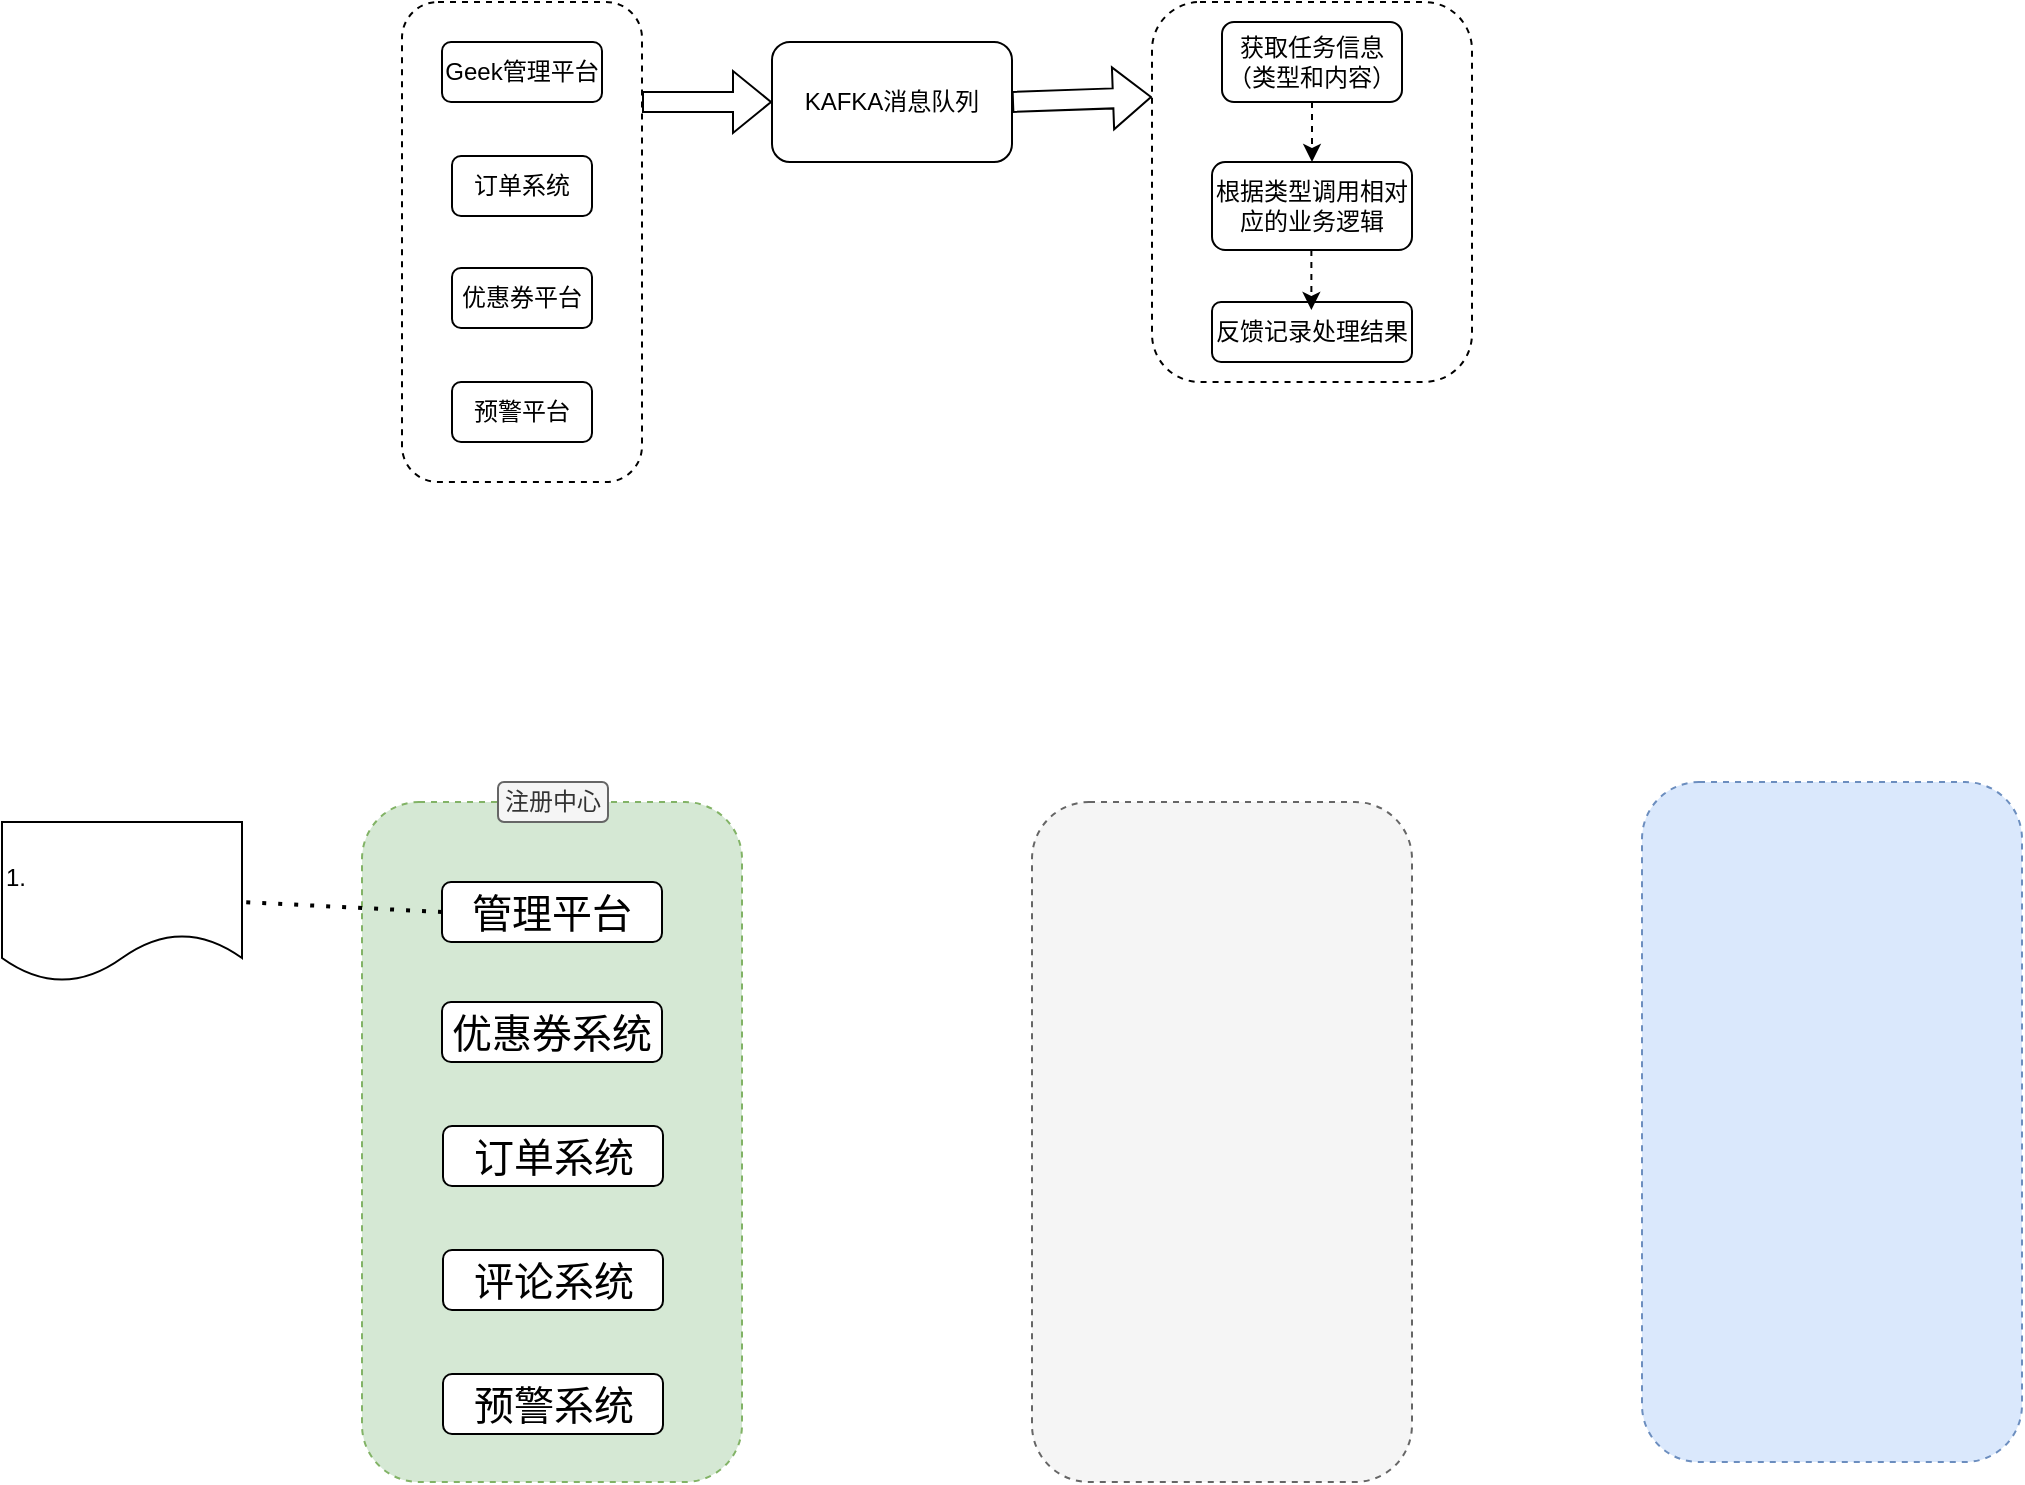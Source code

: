 <mxfile version="21.6.2" type="github">
  <diagram name="第 1 页" id="NAOGwRa4cKEJh-U7dT4i">
    <mxGraphModel dx="1781" dy="689" grid="1" gridSize="10" guides="1" tooltips="1" connect="1" arrows="1" fold="1" page="1" pageScale="1" pageWidth="827" pageHeight="1169" math="0" shadow="0">
      <root>
        <mxCell id="0" />
        <mxCell id="1" parent="0" />
        <mxCell id="9wDteuo_scK86G2xaQAO-7" value="" style="rounded=1;whiteSpace=wrap;html=1;dashed=1;" parent="1" vertex="1">
          <mxGeometry x="50" y="320" width="120" height="240" as="geometry" />
        </mxCell>
        <mxCell id="9wDteuo_scK86G2xaQAO-2" value="KAFKA消息队列" style="rounded=1;whiteSpace=wrap;html=1;" parent="1" vertex="1">
          <mxGeometry x="235" y="340" width="120" height="60" as="geometry" />
        </mxCell>
        <mxCell id="9wDteuo_scK86G2xaQAO-3" value="订单系统" style="rounded=1;whiteSpace=wrap;html=1;" parent="1" vertex="1">
          <mxGeometry x="75" y="397" width="70" height="30" as="geometry" />
        </mxCell>
        <mxCell id="9wDteuo_scK86G2xaQAO-4" value="Geek管理平台" style="rounded=1;whiteSpace=wrap;html=1;" parent="1" vertex="1">
          <mxGeometry x="70" y="340" width="80" height="30" as="geometry" />
        </mxCell>
        <mxCell id="9wDteuo_scK86G2xaQAO-5" value="预警平台" style="rounded=1;whiteSpace=wrap;html=1;" parent="1" vertex="1">
          <mxGeometry x="75" y="510" width="70" height="30" as="geometry" />
        </mxCell>
        <mxCell id="9wDteuo_scK86G2xaQAO-6" value="优惠券平台" style="rounded=1;whiteSpace=wrap;html=1;" parent="1" vertex="1">
          <mxGeometry x="75" y="453" width="70" height="30" as="geometry" />
        </mxCell>
        <mxCell id="9wDteuo_scK86G2xaQAO-8" value="" style="shape=flexArrow;endArrow=classic;html=1;rounded=0;entryX=0;entryY=0.5;entryDx=0;entryDy=0;" parent="1" target="9wDteuo_scK86G2xaQAO-2" edge="1">
          <mxGeometry width="50" height="50" relative="1" as="geometry">
            <mxPoint x="170" y="370" as="sourcePoint" />
            <mxPoint x="350" y="380" as="targetPoint" />
          </mxGeometry>
        </mxCell>
        <mxCell id="9wDteuo_scK86G2xaQAO-9" value="" style="shape=flexArrow;endArrow=classic;html=1;rounded=0;entryX=0;entryY=0.25;entryDx=0;entryDy=0;exitX=1;exitY=0.5;exitDx=0;exitDy=0;" parent="1" source="9wDteuo_scK86G2xaQAO-2" target="9wDteuo_scK86G2xaQAO-10" edge="1">
          <mxGeometry width="50" height="50" relative="1" as="geometry">
            <mxPoint x="370" y="369.38" as="sourcePoint" />
            <mxPoint x="450" y="369.38" as="targetPoint" />
          </mxGeometry>
        </mxCell>
        <mxCell id="9wDteuo_scK86G2xaQAO-10" value="" style="rounded=1;whiteSpace=wrap;html=1;dashed=1;" parent="1" vertex="1">
          <mxGeometry x="425" y="320" width="160" height="190" as="geometry" />
        </mxCell>
        <mxCell id="9wDteuo_scK86G2xaQAO-18" value="获取任务信息（类型和内容）" style="rounded=1;whiteSpace=wrap;html=1;" parent="1" vertex="1">
          <mxGeometry x="460" y="330" width="90" height="40" as="geometry" />
        </mxCell>
        <mxCell id="9wDteuo_scK86G2xaQAO-20" value="根据类型调用相对应的业务逻辑" style="rounded=1;whiteSpace=wrap;html=1;" parent="1" vertex="1">
          <mxGeometry x="455" y="400" width="100" height="44" as="geometry" />
        </mxCell>
        <mxCell id="9wDteuo_scK86G2xaQAO-21" value="" style="endArrow=classic;html=1;rounded=0;exitX=0.5;exitY=1;exitDx=0;exitDy=0;entryX=0.5;entryY=0;entryDx=0;entryDy=0;dashed=1;" parent="1" source="9wDteuo_scK86G2xaQAO-18" target="9wDteuo_scK86G2xaQAO-20" edge="1">
          <mxGeometry width="50" height="50" relative="1" as="geometry">
            <mxPoint x="295" y="490" as="sourcePoint" />
            <mxPoint x="345" y="440" as="targetPoint" />
          </mxGeometry>
        </mxCell>
        <mxCell id="9wDteuo_scK86G2xaQAO-24" value="反馈记录处理结果" style="rounded=1;whiteSpace=wrap;html=1;" parent="1" vertex="1">
          <mxGeometry x="455" y="470" width="100" height="30" as="geometry" />
        </mxCell>
        <mxCell id="9wDteuo_scK86G2xaQAO-25" value="" style="endArrow=classic;html=1;rounded=0;exitX=0.5;exitY=1;exitDx=0;exitDy=0;entryX=0.5;entryY=0;entryDx=0;entryDy=0;dashed=1;" parent="1" edge="1">
          <mxGeometry width="50" height="50" relative="1" as="geometry">
            <mxPoint x="504.69" y="444" as="sourcePoint" />
            <mxPoint x="504.69" y="474" as="targetPoint" />
          </mxGeometry>
        </mxCell>
        <mxCell id="M_dqpOYaqOXfzwQB8Ssg-3" value="" style="rounded=1;whiteSpace=wrap;html=1;dashed=1;fillColor=#d5e8d4;strokeColor=#82b366;" vertex="1" parent="1">
          <mxGeometry x="30" y="720" width="190" height="340" as="geometry" />
        </mxCell>
        <mxCell id="M_dqpOYaqOXfzwQB8Ssg-5" value="注册中心" style="rounded=1;whiteSpace=wrap;html=1;fillColor=#f5f5f5;fontColor=#333333;strokeColor=#666666;" vertex="1" parent="1">
          <mxGeometry x="98" y="710" width="55" height="20" as="geometry" />
        </mxCell>
        <mxCell id="M_dqpOYaqOXfzwQB8Ssg-6" value="&lt;font style=&quot;font-size: 20px;&quot;&gt;管理平台&lt;/font&gt;" style="rounded=1;whiteSpace=wrap;html=1;" vertex="1" parent="1">
          <mxGeometry x="70" y="760" width="110" height="30" as="geometry" />
        </mxCell>
        <mxCell id="M_dqpOYaqOXfzwQB8Ssg-7" value="&lt;font style=&quot;font-size: 20px;&quot;&gt;订单系统&lt;/font&gt;" style="rounded=1;whiteSpace=wrap;html=1;" vertex="1" parent="1">
          <mxGeometry x="70.5" y="882" width="110" height="30" as="geometry" />
        </mxCell>
        <mxCell id="M_dqpOYaqOXfzwQB8Ssg-8" value="&lt;font style=&quot;font-size: 20px;&quot;&gt;预警系统&lt;/font&gt;" style="rounded=1;whiteSpace=wrap;html=1;" vertex="1" parent="1">
          <mxGeometry x="70.5" y="1006" width="110" height="30" as="geometry" />
        </mxCell>
        <mxCell id="M_dqpOYaqOXfzwQB8Ssg-9" value="&lt;font style=&quot;font-size: 20px;&quot;&gt;评论系统&lt;/font&gt;" style="rounded=1;whiteSpace=wrap;html=1;" vertex="1" parent="1">
          <mxGeometry x="70.5" y="944" width="110" height="30" as="geometry" />
        </mxCell>
        <mxCell id="M_dqpOYaqOXfzwQB8Ssg-10" value="&lt;font style=&quot;font-size: 20px;&quot;&gt;优惠券系统&lt;/font&gt;" style="rounded=1;whiteSpace=wrap;html=1;" vertex="1" parent="1">
          <mxGeometry x="70" y="820" width="110" height="30" as="geometry" />
        </mxCell>
        <mxCell id="M_dqpOYaqOXfzwQB8Ssg-11" value="" style="endArrow=none;dashed=1;html=1;dashPattern=1 3;strokeWidth=2;rounded=0;exitX=0;exitY=0.5;exitDx=0;exitDy=0;entryX=1;entryY=0.5;entryDx=0;entryDy=0;" edge="1" parent="1" source="M_dqpOYaqOXfzwQB8Ssg-6" target="M_dqpOYaqOXfzwQB8Ssg-12">
          <mxGeometry width="50" height="50" relative="1" as="geometry">
            <mxPoint x="200" y="700" as="sourcePoint" />
            <mxPoint x="-10" y="775" as="targetPoint" />
          </mxGeometry>
        </mxCell>
        <mxCell id="M_dqpOYaqOXfzwQB8Ssg-12" value="1.&amp;nbsp;" style="shape=document;whiteSpace=wrap;html=1;boundedLbl=1;align=left;" vertex="1" parent="1">
          <mxGeometry x="-150" y="730" width="120" height="80" as="geometry" />
        </mxCell>
        <mxCell id="M_dqpOYaqOXfzwQB8Ssg-14" value="" style="rounded=1;whiteSpace=wrap;html=1;dashed=1;fillColor=#dae8fc;strokeColor=#6c8ebf;" vertex="1" parent="1">
          <mxGeometry x="670" y="710" width="190" height="340" as="geometry" />
        </mxCell>
        <mxCell id="M_dqpOYaqOXfzwQB8Ssg-15" value="" style="rounded=1;whiteSpace=wrap;html=1;dashed=1;fillColor=#f5f5f5;strokeColor=#666666;fontColor=#333333;" vertex="1" parent="1">
          <mxGeometry x="365" y="720" width="190" height="340" as="geometry" />
        </mxCell>
      </root>
    </mxGraphModel>
  </diagram>
</mxfile>
